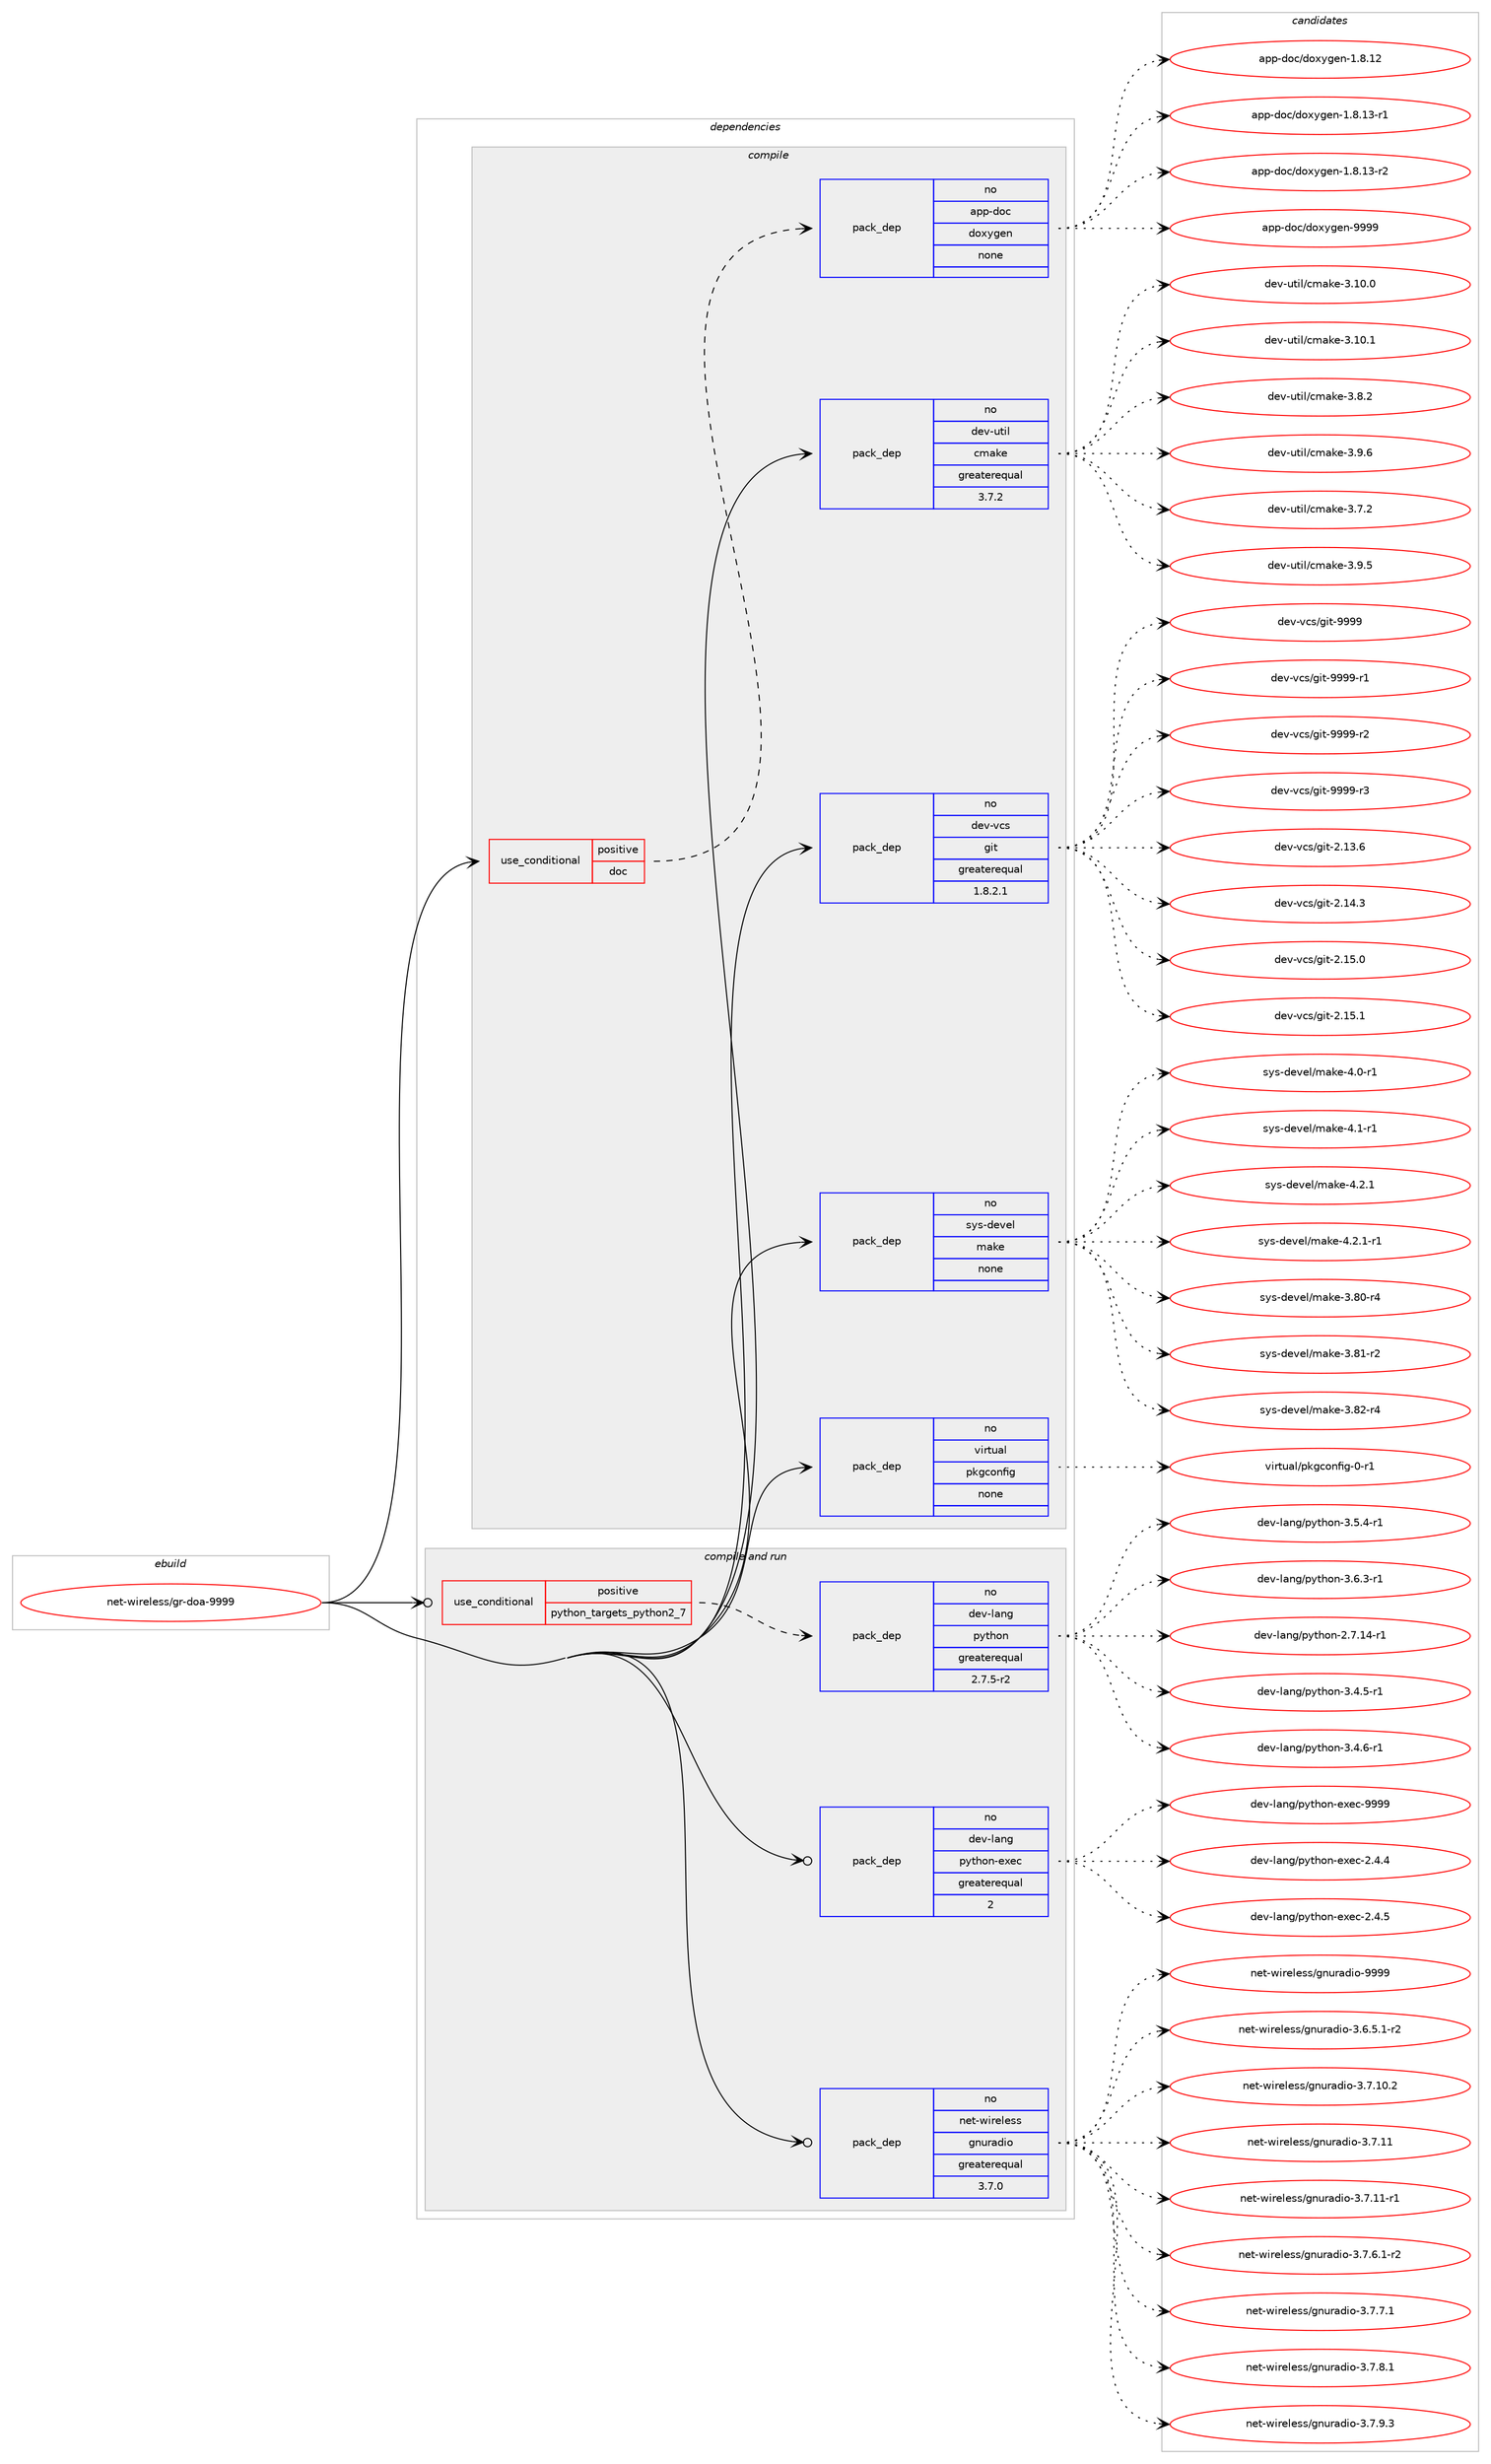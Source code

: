 digraph prolog {

# *************
# Graph options
# *************

newrank=true;
concentrate=true;
compound=true;
graph [rankdir=LR,fontname=Helvetica,fontsize=10,ranksep=1.5];#, ranksep=2.5, nodesep=0.2];
edge  [arrowhead=vee];
node  [fontname=Helvetica,fontsize=10];

# **********
# The ebuild
# **********

subgraph cluster_leftcol {
color=gray;
rank=same;
label=<<i>ebuild</i>>;
id [label="net-wireless/gr-doa-9999", color=red, width=4, href="../net-wireless/gr-doa-9999.svg"];
}

# ****************
# The dependencies
# ****************

subgraph cluster_midcol {
color=gray;
label=<<i>dependencies</i>>;
subgraph cluster_compile {
fillcolor="#eeeeee";
style=filled;
label=<<i>compile</i>>;
subgraph cond294 {
dependency1001 [label=<<TABLE BORDER="0" CELLBORDER="1" CELLSPACING="0" CELLPADDING="4"><TR><TD ROWSPAN="3" CELLPADDING="10">use_conditional</TD></TR><TR><TD>positive</TD></TR><TR><TD>doc</TD></TR></TABLE>>, shape=none, color=red];
subgraph pack686 {
dependency1002 [label=<<TABLE BORDER="0" CELLBORDER="1" CELLSPACING="0" CELLPADDING="4" WIDTH="220"><TR><TD ROWSPAN="6" CELLPADDING="30">pack_dep</TD></TR><TR><TD WIDTH="110">no</TD></TR><TR><TD>app-doc</TD></TR><TR><TD>doxygen</TD></TR><TR><TD>none</TD></TR><TR><TD></TD></TR></TABLE>>, shape=none, color=blue];
}
dependency1001:e -> dependency1002:w [weight=20,style="dashed",arrowhead="vee"];
}
id:e -> dependency1001:w [weight=20,style="solid",arrowhead="vee"];
subgraph pack687 {
dependency1003 [label=<<TABLE BORDER="0" CELLBORDER="1" CELLSPACING="0" CELLPADDING="4" WIDTH="220"><TR><TD ROWSPAN="6" CELLPADDING="30">pack_dep</TD></TR><TR><TD WIDTH="110">no</TD></TR><TR><TD>dev-util</TD></TR><TR><TD>cmake</TD></TR><TR><TD>greaterequal</TD></TR><TR><TD>3.7.2</TD></TR></TABLE>>, shape=none, color=blue];
}
id:e -> dependency1003:w [weight=20,style="solid",arrowhead="vee"];
subgraph pack688 {
dependency1004 [label=<<TABLE BORDER="0" CELLBORDER="1" CELLSPACING="0" CELLPADDING="4" WIDTH="220"><TR><TD ROWSPAN="6" CELLPADDING="30">pack_dep</TD></TR><TR><TD WIDTH="110">no</TD></TR><TR><TD>dev-vcs</TD></TR><TR><TD>git</TD></TR><TR><TD>greaterequal</TD></TR><TR><TD>1.8.2.1</TD></TR></TABLE>>, shape=none, color=blue];
}
id:e -> dependency1004:w [weight=20,style="solid",arrowhead="vee"];
subgraph pack689 {
dependency1005 [label=<<TABLE BORDER="0" CELLBORDER="1" CELLSPACING="0" CELLPADDING="4" WIDTH="220"><TR><TD ROWSPAN="6" CELLPADDING="30">pack_dep</TD></TR><TR><TD WIDTH="110">no</TD></TR><TR><TD>sys-devel</TD></TR><TR><TD>make</TD></TR><TR><TD>none</TD></TR><TR><TD></TD></TR></TABLE>>, shape=none, color=blue];
}
id:e -> dependency1005:w [weight=20,style="solid",arrowhead="vee"];
subgraph pack690 {
dependency1006 [label=<<TABLE BORDER="0" CELLBORDER="1" CELLSPACING="0" CELLPADDING="4" WIDTH="220"><TR><TD ROWSPAN="6" CELLPADDING="30">pack_dep</TD></TR><TR><TD WIDTH="110">no</TD></TR><TR><TD>virtual</TD></TR><TR><TD>pkgconfig</TD></TR><TR><TD>none</TD></TR><TR><TD></TD></TR></TABLE>>, shape=none, color=blue];
}
id:e -> dependency1006:w [weight=20,style="solid",arrowhead="vee"];
}
subgraph cluster_compileandrun {
fillcolor="#eeeeee";
style=filled;
label=<<i>compile and run</i>>;
subgraph cond295 {
dependency1007 [label=<<TABLE BORDER="0" CELLBORDER="1" CELLSPACING="0" CELLPADDING="4"><TR><TD ROWSPAN="3" CELLPADDING="10">use_conditional</TD></TR><TR><TD>positive</TD></TR><TR><TD>python_targets_python2_7</TD></TR></TABLE>>, shape=none, color=red];
subgraph pack691 {
dependency1008 [label=<<TABLE BORDER="0" CELLBORDER="1" CELLSPACING="0" CELLPADDING="4" WIDTH="220"><TR><TD ROWSPAN="6" CELLPADDING="30">pack_dep</TD></TR><TR><TD WIDTH="110">no</TD></TR><TR><TD>dev-lang</TD></TR><TR><TD>python</TD></TR><TR><TD>greaterequal</TD></TR><TR><TD>2.7.5-r2</TD></TR></TABLE>>, shape=none, color=blue];
}
dependency1007:e -> dependency1008:w [weight=20,style="dashed",arrowhead="vee"];
}
id:e -> dependency1007:w [weight=20,style="solid",arrowhead="odotvee"];
subgraph pack692 {
dependency1009 [label=<<TABLE BORDER="0" CELLBORDER="1" CELLSPACING="0" CELLPADDING="4" WIDTH="220"><TR><TD ROWSPAN="6" CELLPADDING="30">pack_dep</TD></TR><TR><TD WIDTH="110">no</TD></TR><TR><TD>dev-lang</TD></TR><TR><TD>python-exec</TD></TR><TR><TD>greaterequal</TD></TR><TR><TD>2</TD></TR></TABLE>>, shape=none, color=blue];
}
id:e -> dependency1009:w [weight=20,style="solid",arrowhead="odotvee"];
subgraph pack693 {
dependency1010 [label=<<TABLE BORDER="0" CELLBORDER="1" CELLSPACING="0" CELLPADDING="4" WIDTH="220"><TR><TD ROWSPAN="6" CELLPADDING="30">pack_dep</TD></TR><TR><TD WIDTH="110">no</TD></TR><TR><TD>net-wireless</TD></TR><TR><TD>gnuradio</TD></TR><TR><TD>greaterequal</TD></TR><TR><TD>3.7.0</TD></TR></TABLE>>, shape=none, color=blue];
}
id:e -> dependency1010:w [weight=20,style="solid",arrowhead="odotvee"];
}
subgraph cluster_run {
fillcolor="#eeeeee";
style=filled;
label=<<i>run</i>>;
}
}

# **************
# The candidates
# **************

subgraph cluster_choices {
rank=same;
color=gray;
label=<<i>candidates</i>>;

subgraph choice686 {
color=black;
nodesep=1;
choice9711211245100111994710011112012110310111045494656464950 [label="app-doc/doxygen-1.8.12", color=red, width=4,href="../app-doc/doxygen-1.8.12.svg"];
choice97112112451001119947100111120121103101110454946564649514511449 [label="app-doc/doxygen-1.8.13-r1", color=red, width=4,href="../app-doc/doxygen-1.8.13-r1.svg"];
choice97112112451001119947100111120121103101110454946564649514511450 [label="app-doc/doxygen-1.8.13-r2", color=red, width=4,href="../app-doc/doxygen-1.8.13-r2.svg"];
choice971121124510011199471001111201211031011104557575757 [label="app-doc/doxygen-9999", color=red, width=4,href="../app-doc/doxygen-9999.svg"];
dependency1002:e -> choice9711211245100111994710011112012110310111045494656464950:w [style=dotted,weight="100"];
dependency1002:e -> choice97112112451001119947100111120121103101110454946564649514511449:w [style=dotted,weight="100"];
dependency1002:e -> choice97112112451001119947100111120121103101110454946564649514511450:w [style=dotted,weight="100"];
dependency1002:e -> choice971121124510011199471001111201211031011104557575757:w [style=dotted,weight="100"];
}
subgraph choice687 {
color=black;
nodesep=1;
choice10010111845117116105108479910997107101455146554650 [label="dev-util/cmake-3.7.2", color=red, width=4,href="../dev-util/cmake-3.7.2.svg"];
choice10010111845117116105108479910997107101455146574653 [label="dev-util/cmake-3.9.5", color=red, width=4,href="../dev-util/cmake-3.9.5.svg"];
choice1001011184511711610510847991099710710145514649484648 [label="dev-util/cmake-3.10.0", color=red, width=4,href="../dev-util/cmake-3.10.0.svg"];
choice1001011184511711610510847991099710710145514649484649 [label="dev-util/cmake-3.10.1", color=red, width=4,href="../dev-util/cmake-3.10.1.svg"];
choice10010111845117116105108479910997107101455146564650 [label="dev-util/cmake-3.8.2", color=red, width=4,href="../dev-util/cmake-3.8.2.svg"];
choice10010111845117116105108479910997107101455146574654 [label="dev-util/cmake-3.9.6", color=red, width=4,href="../dev-util/cmake-3.9.6.svg"];
dependency1003:e -> choice10010111845117116105108479910997107101455146554650:w [style=dotted,weight="100"];
dependency1003:e -> choice10010111845117116105108479910997107101455146574653:w [style=dotted,weight="100"];
dependency1003:e -> choice1001011184511711610510847991099710710145514649484648:w [style=dotted,weight="100"];
dependency1003:e -> choice1001011184511711610510847991099710710145514649484649:w [style=dotted,weight="100"];
dependency1003:e -> choice10010111845117116105108479910997107101455146564650:w [style=dotted,weight="100"];
dependency1003:e -> choice10010111845117116105108479910997107101455146574654:w [style=dotted,weight="100"];
}
subgraph choice688 {
color=black;
nodesep=1;
choice10010111845118991154710310511645504649514654 [label="dev-vcs/git-2.13.6", color=red, width=4,href="../dev-vcs/git-2.13.6.svg"];
choice10010111845118991154710310511645504649524651 [label="dev-vcs/git-2.14.3", color=red, width=4,href="../dev-vcs/git-2.14.3.svg"];
choice10010111845118991154710310511645504649534648 [label="dev-vcs/git-2.15.0", color=red, width=4,href="../dev-vcs/git-2.15.0.svg"];
choice10010111845118991154710310511645504649534649 [label="dev-vcs/git-2.15.1", color=red, width=4,href="../dev-vcs/git-2.15.1.svg"];
choice1001011184511899115471031051164557575757 [label="dev-vcs/git-9999", color=red, width=4,href="../dev-vcs/git-9999.svg"];
choice10010111845118991154710310511645575757574511449 [label="dev-vcs/git-9999-r1", color=red, width=4,href="../dev-vcs/git-9999-r1.svg"];
choice10010111845118991154710310511645575757574511450 [label="dev-vcs/git-9999-r2", color=red, width=4,href="../dev-vcs/git-9999-r2.svg"];
choice10010111845118991154710310511645575757574511451 [label="dev-vcs/git-9999-r3", color=red, width=4,href="../dev-vcs/git-9999-r3.svg"];
dependency1004:e -> choice10010111845118991154710310511645504649514654:w [style=dotted,weight="100"];
dependency1004:e -> choice10010111845118991154710310511645504649524651:w [style=dotted,weight="100"];
dependency1004:e -> choice10010111845118991154710310511645504649534648:w [style=dotted,weight="100"];
dependency1004:e -> choice10010111845118991154710310511645504649534649:w [style=dotted,weight="100"];
dependency1004:e -> choice1001011184511899115471031051164557575757:w [style=dotted,weight="100"];
dependency1004:e -> choice10010111845118991154710310511645575757574511449:w [style=dotted,weight="100"];
dependency1004:e -> choice10010111845118991154710310511645575757574511450:w [style=dotted,weight="100"];
dependency1004:e -> choice10010111845118991154710310511645575757574511451:w [style=dotted,weight="100"];
}
subgraph choice689 {
color=black;
nodesep=1;
choice11512111545100101118101108471099710710145514656484511452 [label="sys-devel/make-3.80-r4", color=red, width=4,href="../sys-devel/make-3.80-r4.svg"];
choice11512111545100101118101108471099710710145514656494511450 [label="sys-devel/make-3.81-r2", color=red, width=4,href="../sys-devel/make-3.81-r2.svg"];
choice11512111545100101118101108471099710710145514656504511452 [label="sys-devel/make-3.82-r4", color=red, width=4,href="../sys-devel/make-3.82-r4.svg"];
choice115121115451001011181011084710997107101455246484511449 [label="sys-devel/make-4.0-r1", color=red, width=4,href="../sys-devel/make-4.0-r1.svg"];
choice115121115451001011181011084710997107101455246494511449 [label="sys-devel/make-4.1-r1", color=red, width=4,href="../sys-devel/make-4.1-r1.svg"];
choice115121115451001011181011084710997107101455246504649 [label="sys-devel/make-4.2.1", color=red, width=4,href="../sys-devel/make-4.2.1.svg"];
choice1151211154510010111810110847109971071014552465046494511449 [label="sys-devel/make-4.2.1-r1", color=red, width=4,href="../sys-devel/make-4.2.1-r1.svg"];
dependency1005:e -> choice11512111545100101118101108471099710710145514656484511452:w [style=dotted,weight="100"];
dependency1005:e -> choice11512111545100101118101108471099710710145514656494511450:w [style=dotted,weight="100"];
dependency1005:e -> choice11512111545100101118101108471099710710145514656504511452:w [style=dotted,weight="100"];
dependency1005:e -> choice115121115451001011181011084710997107101455246484511449:w [style=dotted,weight="100"];
dependency1005:e -> choice115121115451001011181011084710997107101455246494511449:w [style=dotted,weight="100"];
dependency1005:e -> choice115121115451001011181011084710997107101455246504649:w [style=dotted,weight="100"];
dependency1005:e -> choice1151211154510010111810110847109971071014552465046494511449:w [style=dotted,weight="100"];
}
subgraph choice690 {
color=black;
nodesep=1;
choice11810511411611797108471121071039911111010210510345484511449 [label="virtual/pkgconfig-0-r1", color=red, width=4,href="../virtual/pkgconfig-0-r1.svg"];
dependency1006:e -> choice11810511411611797108471121071039911111010210510345484511449:w [style=dotted,weight="100"];
}
subgraph choice691 {
color=black;
nodesep=1;
choice100101118451089711010347112121116104111110455046554649524511449 [label="dev-lang/python-2.7.14-r1", color=red, width=4,href="../dev-lang/python-2.7.14-r1.svg"];
choice1001011184510897110103471121211161041111104551465246534511449 [label="dev-lang/python-3.4.5-r1", color=red, width=4,href="../dev-lang/python-3.4.5-r1.svg"];
choice1001011184510897110103471121211161041111104551465246544511449 [label="dev-lang/python-3.4.6-r1", color=red, width=4,href="../dev-lang/python-3.4.6-r1.svg"];
choice1001011184510897110103471121211161041111104551465346524511449 [label="dev-lang/python-3.5.4-r1", color=red, width=4,href="../dev-lang/python-3.5.4-r1.svg"];
choice1001011184510897110103471121211161041111104551465446514511449 [label="dev-lang/python-3.6.3-r1", color=red, width=4,href="../dev-lang/python-3.6.3-r1.svg"];
dependency1008:e -> choice100101118451089711010347112121116104111110455046554649524511449:w [style=dotted,weight="100"];
dependency1008:e -> choice1001011184510897110103471121211161041111104551465246534511449:w [style=dotted,weight="100"];
dependency1008:e -> choice1001011184510897110103471121211161041111104551465246544511449:w [style=dotted,weight="100"];
dependency1008:e -> choice1001011184510897110103471121211161041111104551465346524511449:w [style=dotted,weight="100"];
dependency1008:e -> choice1001011184510897110103471121211161041111104551465446514511449:w [style=dotted,weight="100"];
}
subgraph choice692 {
color=black;
nodesep=1;
choice1001011184510897110103471121211161041111104510112010199455046524652 [label="dev-lang/python-exec-2.4.4", color=red, width=4,href="../dev-lang/python-exec-2.4.4.svg"];
choice1001011184510897110103471121211161041111104510112010199455046524653 [label="dev-lang/python-exec-2.4.5", color=red, width=4,href="../dev-lang/python-exec-2.4.5.svg"];
choice10010111845108971101034711212111610411111045101120101994557575757 [label="dev-lang/python-exec-9999", color=red, width=4,href="../dev-lang/python-exec-9999.svg"];
dependency1009:e -> choice1001011184510897110103471121211161041111104510112010199455046524652:w [style=dotted,weight="100"];
dependency1009:e -> choice1001011184510897110103471121211161041111104510112010199455046524653:w [style=dotted,weight="100"];
dependency1009:e -> choice10010111845108971101034711212111610411111045101120101994557575757:w [style=dotted,weight="100"];
}
subgraph choice693 {
color=black;
nodesep=1;
choice11010111645119105114101108101115115471031101171149710010511145514654465346494511450 [label="net-wireless/gnuradio-3.6.5.1-r2", color=red, width=4,href="../net-wireless/gnuradio-3.6.5.1-r2.svg"];
choice110101116451191051141011081011151154710311011711497100105111455146554649484650 [label="net-wireless/gnuradio-3.7.10.2", color=red, width=4,href="../net-wireless/gnuradio-3.7.10.2.svg"];
choice11010111645119105114101108101115115471031101171149710010511145514655464949 [label="net-wireless/gnuradio-3.7.11", color=red, width=4,href="../net-wireless/gnuradio-3.7.11.svg"];
choice110101116451191051141011081011151154710311011711497100105111455146554649494511449 [label="net-wireless/gnuradio-3.7.11-r1", color=red, width=4,href="../net-wireless/gnuradio-3.7.11-r1.svg"];
choice11010111645119105114101108101115115471031101171149710010511145514655465446494511450 [label="net-wireless/gnuradio-3.7.6.1-r2", color=red, width=4,href="../net-wireless/gnuradio-3.7.6.1-r2.svg"];
choice1101011164511910511410110810111511547103110117114971001051114551465546554649 [label="net-wireless/gnuradio-3.7.7.1", color=red, width=4,href="../net-wireless/gnuradio-3.7.7.1.svg"];
choice1101011164511910511410110810111511547103110117114971001051114551465546564649 [label="net-wireless/gnuradio-3.7.8.1", color=red, width=4,href="../net-wireless/gnuradio-3.7.8.1.svg"];
choice1101011164511910511410110810111511547103110117114971001051114551465546574651 [label="net-wireless/gnuradio-3.7.9.3", color=red, width=4,href="../net-wireless/gnuradio-3.7.9.3.svg"];
choice1101011164511910511410110810111511547103110117114971001051114557575757 [label="net-wireless/gnuradio-9999", color=red, width=4,href="../net-wireless/gnuradio-9999.svg"];
dependency1010:e -> choice11010111645119105114101108101115115471031101171149710010511145514654465346494511450:w [style=dotted,weight="100"];
dependency1010:e -> choice110101116451191051141011081011151154710311011711497100105111455146554649484650:w [style=dotted,weight="100"];
dependency1010:e -> choice11010111645119105114101108101115115471031101171149710010511145514655464949:w [style=dotted,weight="100"];
dependency1010:e -> choice110101116451191051141011081011151154710311011711497100105111455146554649494511449:w [style=dotted,weight="100"];
dependency1010:e -> choice11010111645119105114101108101115115471031101171149710010511145514655465446494511450:w [style=dotted,weight="100"];
dependency1010:e -> choice1101011164511910511410110810111511547103110117114971001051114551465546554649:w [style=dotted,weight="100"];
dependency1010:e -> choice1101011164511910511410110810111511547103110117114971001051114551465546564649:w [style=dotted,weight="100"];
dependency1010:e -> choice1101011164511910511410110810111511547103110117114971001051114551465546574651:w [style=dotted,weight="100"];
dependency1010:e -> choice1101011164511910511410110810111511547103110117114971001051114557575757:w [style=dotted,weight="100"];
}
}

}
